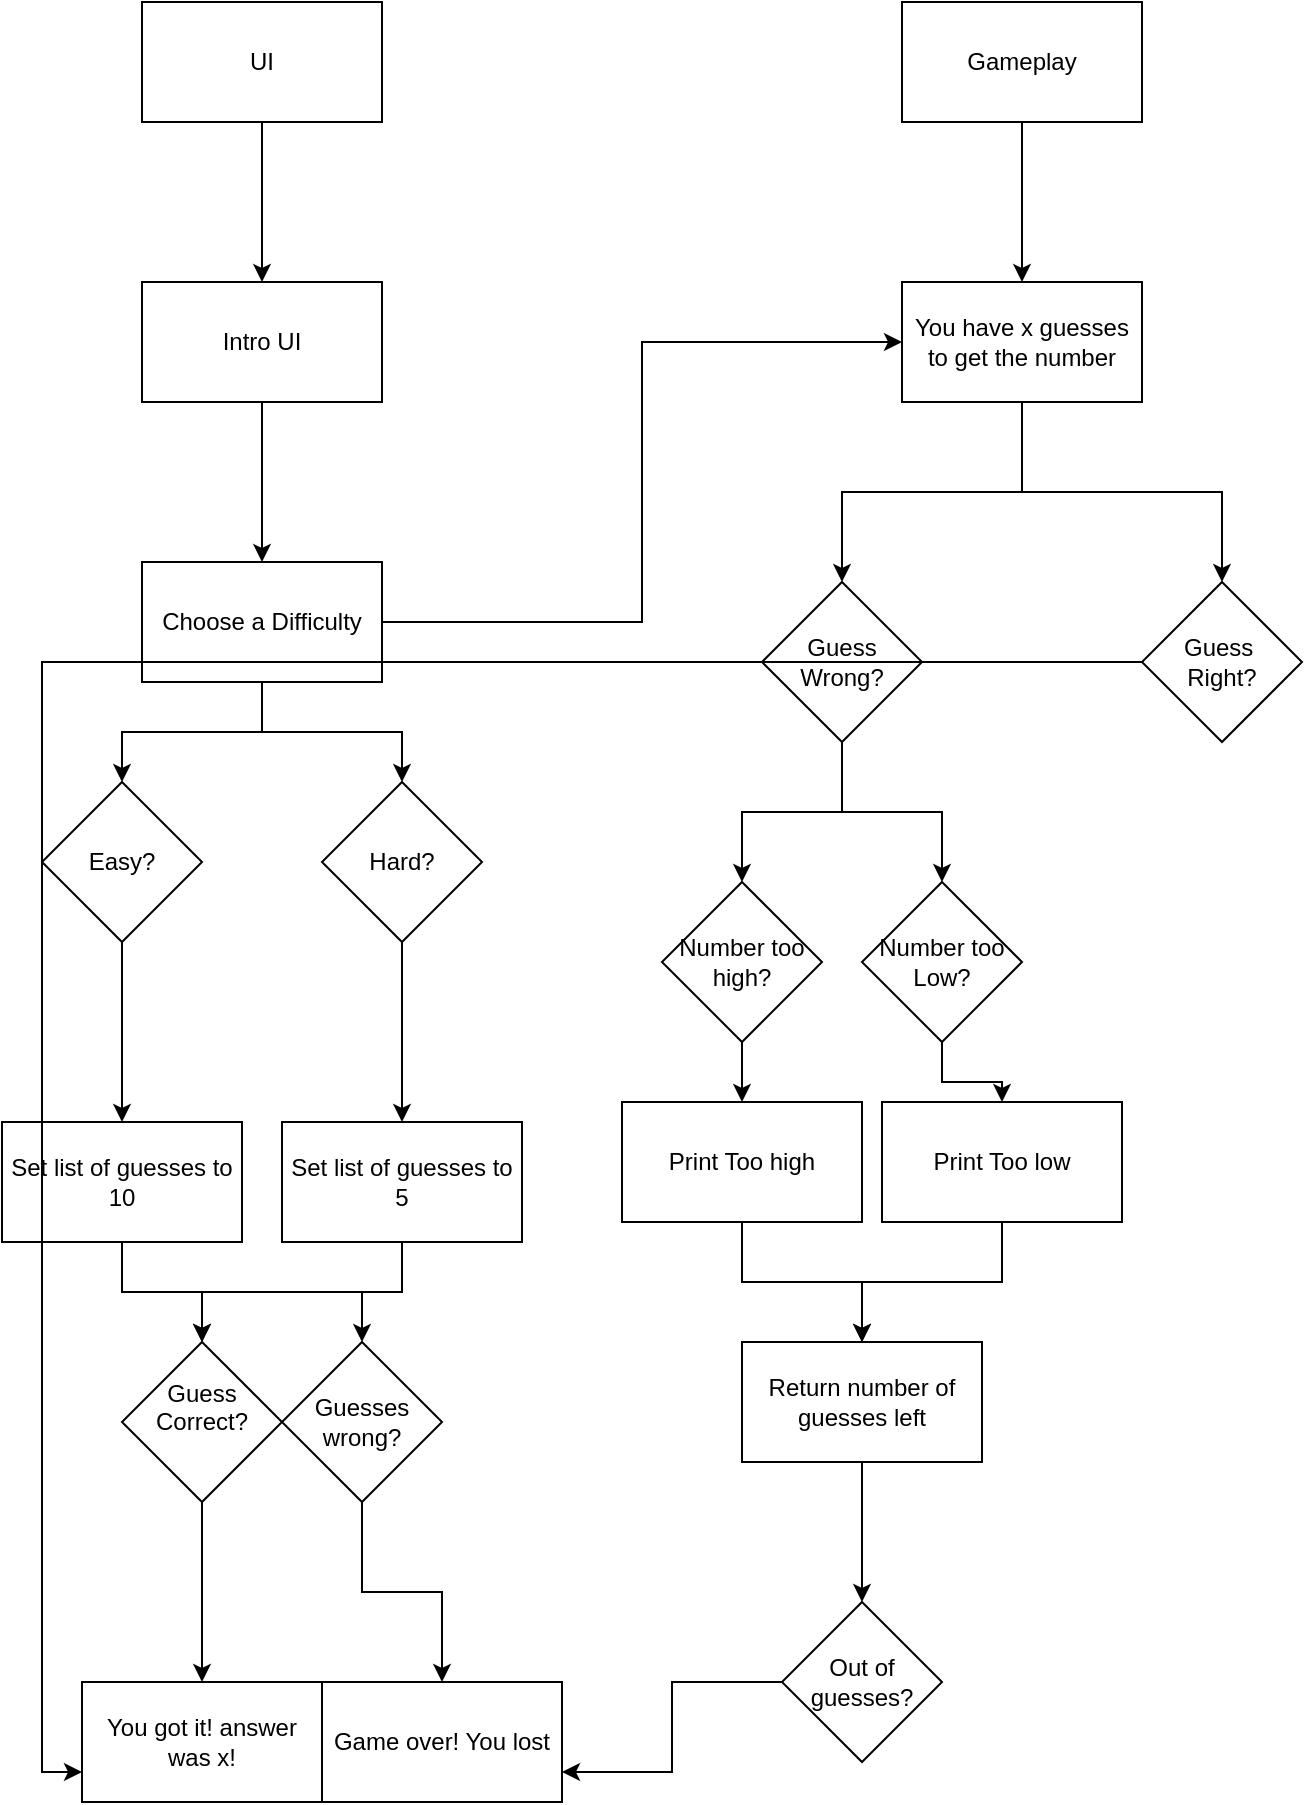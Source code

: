 <mxfile version="26.2.14">
  <diagram name="Page-1" id="iNZcWQbrWTBf1bYqz_kx">
    <mxGraphModel dx="1615" dy="987" grid="1" gridSize="10" guides="1" tooltips="1" connect="1" arrows="1" fold="1" page="1" pageScale="1" pageWidth="850" pageHeight="1100" math="0" shadow="0">
      <root>
        <mxCell id="0" />
        <mxCell id="1" parent="0" />
        <mxCell id="krmDnAQeI4YR4ODCk061-5" value="" style="edgeStyle=orthogonalEdgeStyle;rounded=0;orthogonalLoop=1;jettySize=auto;html=1;" edge="1" parent="1" source="krmDnAQeI4YR4ODCk061-2" target="krmDnAQeI4YR4ODCk061-4">
          <mxGeometry relative="1" as="geometry" />
        </mxCell>
        <mxCell id="krmDnAQeI4YR4ODCk061-2" value="UI" style="whiteSpace=wrap;html=1;" vertex="1" parent="1">
          <mxGeometry x="180" y="30" width="120" height="60" as="geometry" />
        </mxCell>
        <mxCell id="krmDnAQeI4YR4ODCk061-17" value="" style="edgeStyle=orthogonalEdgeStyle;rounded=0;orthogonalLoop=1;jettySize=auto;html=1;" edge="1" parent="1" source="krmDnAQeI4YR4ODCk061-3" target="krmDnAQeI4YR4ODCk061-16">
          <mxGeometry relative="1" as="geometry" />
        </mxCell>
        <mxCell id="krmDnAQeI4YR4ODCk061-3" value="&lt;div&gt;Gameplay&lt;/div&gt;" style="whiteSpace=wrap;html=1;" vertex="1" parent="1">
          <mxGeometry x="560" y="30" width="120" height="60" as="geometry" />
        </mxCell>
        <mxCell id="krmDnAQeI4YR4ODCk061-7" value="" style="edgeStyle=orthogonalEdgeStyle;rounded=0;orthogonalLoop=1;jettySize=auto;html=1;" edge="1" parent="1" source="krmDnAQeI4YR4ODCk061-4" target="krmDnAQeI4YR4ODCk061-6">
          <mxGeometry relative="1" as="geometry" />
        </mxCell>
        <mxCell id="krmDnAQeI4YR4ODCk061-4" value="Intro UI" style="whiteSpace=wrap;html=1;" vertex="1" parent="1">
          <mxGeometry x="180" y="170" width="120" height="60" as="geometry" />
        </mxCell>
        <mxCell id="krmDnAQeI4YR4ODCk061-9" value="" style="edgeStyle=orthogonalEdgeStyle;rounded=0;orthogonalLoop=1;jettySize=auto;html=1;" edge="1" parent="1" source="krmDnAQeI4YR4ODCk061-6" target="krmDnAQeI4YR4ODCk061-8">
          <mxGeometry relative="1" as="geometry" />
        </mxCell>
        <mxCell id="krmDnAQeI4YR4ODCk061-11" value="" style="edgeStyle=orthogonalEdgeStyle;rounded=0;orthogonalLoop=1;jettySize=auto;html=1;" edge="1" parent="1" source="krmDnAQeI4YR4ODCk061-6" target="krmDnAQeI4YR4ODCk061-10">
          <mxGeometry relative="1" as="geometry" />
        </mxCell>
        <mxCell id="krmDnAQeI4YR4ODCk061-18" style="edgeStyle=orthogonalEdgeStyle;rounded=0;orthogonalLoop=1;jettySize=auto;html=1;entryX=0;entryY=0.5;entryDx=0;entryDy=0;" edge="1" parent="1" source="krmDnAQeI4YR4ODCk061-6" target="krmDnAQeI4YR4ODCk061-16">
          <mxGeometry relative="1" as="geometry" />
        </mxCell>
        <mxCell id="krmDnAQeI4YR4ODCk061-6" value="Choose a Difficulty" style="whiteSpace=wrap;html=1;" vertex="1" parent="1">
          <mxGeometry x="180" y="310" width="120" height="60" as="geometry" />
        </mxCell>
        <mxCell id="krmDnAQeI4YR4ODCk061-13" value="" style="edgeStyle=orthogonalEdgeStyle;rounded=0;orthogonalLoop=1;jettySize=auto;html=1;" edge="1" parent="1" source="krmDnAQeI4YR4ODCk061-8" target="krmDnAQeI4YR4ODCk061-12">
          <mxGeometry relative="1" as="geometry" />
        </mxCell>
        <mxCell id="krmDnAQeI4YR4ODCk061-8" value="Easy?" style="rhombus;whiteSpace=wrap;html=1;" vertex="1" parent="1">
          <mxGeometry x="130" y="420" width="80" height="80" as="geometry" />
        </mxCell>
        <mxCell id="krmDnAQeI4YR4ODCk061-15" value="" style="edgeStyle=orthogonalEdgeStyle;rounded=0;orthogonalLoop=1;jettySize=auto;html=1;" edge="1" parent="1" source="krmDnAQeI4YR4ODCk061-10" target="krmDnAQeI4YR4ODCk061-14">
          <mxGeometry relative="1" as="geometry" />
        </mxCell>
        <mxCell id="krmDnAQeI4YR4ODCk061-10" value="Hard?" style="rhombus;whiteSpace=wrap;html=1;" vertex="1" parent="1">
          <mxGeometry x="270" y="420" width="80" height="80" as="geometry" />
        </mxCell>
        <mxCell id="krmDnAQeI4YR4ODCk061-24" value="" style="edgeStyle=orthogonalEdgeStyle;rounded=0;orthogonalLoop=1;jettySize=auto;html=1;" edge="1" parent="1" source="krmDnAQeI4YR4ODCk061-12" target="krmDnAQeI4YR4ODCk061-23">
          <mxGeometry relative="1" as="geometry" />
        </mxCell>
        <mxCell id="krmDnAQeI4YR4ODCk061-12" value="Set list of guesses to 10" style="whiteSpace=wrap;html=1;" vertex="1" parent="1">
          <mxGeometry x="110" y="590" width="120" height="60" as="geometry" />
        </mxCell>
        <mxCell id="krmDnAQeI4YR4ODCk061-25" style="edgeStyle=orthogonalEdgeStyle;rounded=0;orthogonalLoop=1;jettySize=auto;html=1;" edge="1" parent="1" source="krmDnAQeI4YR4ODCk061-14" target="krmDnAQeI4YR4ODCk061-23">
          <mxGeometry relative="1" as="geometry" />
        </mxCell>
        <mxCell id="krmDnAQeI4YR4ODCk061-27" value="" style="edgeStyle=orthogonalEdgeStyle;rounded=0;orthogonalLoop=1;jettySize=auto;html=1;" edge="1" parent="1" source="krmDnAQeI4YR4ODCk061-14" target="krmDnAQeI4YR4ODCk061-26">
          <mxGeometry relative="1" as="geometry" />
        </mxCell>
        <mxCell id="krmDnAQeI4YR4ODCk061-14" value="Set list of guesses to 5" style="whiteSpace=wrap;html=1;" vertex="1" parent="1">
          <mxGeometry x="250" y="590" width="120" height="60" as="geometry" />
        </mxCell>
        <mxCell id="krmDnAQeI4YR4ODCk061-20" value="" style="edgeStyle=orthogonalEdgeStyle;rounded=0;orthogonalLoop=1;jettySize=auto;html=1;" edge="1" parent="1" source="krmDnAQeI4YR4ODCk061-16" target="krmDnAQeI4YR4ODCk061-19">
          <mxGeometry relative="1" as="geometry" />
        </mxCell>
        <mxCell id="krmDnAQeI4YR4ODCk061-22" value="" style="edgeStyle=orthogonalEdgeStyle;rounded=0;orthogonalLoop=1;jettySize=auto;html=1;" edge="1" parent="1" source="krmDnAQeI4YR4ODCk061-16" target="krmDnAQeI4YR4ODCk061-21">
          <mxGeometry relative="1" as="geometry" />
        </mxCell>
        <mxCell id="krmDnAQeI4YR4ODCk061-16" value="You have x guesses to get the number" style="whiteSpace=wrap;html=1;" vertex="1" parent="1">
          <mxGeometry x="560" y="170" width="120" height="60" as="geometry" />
        </mxCell>
        <mxCell id="krmDnAQeI4YR4ODCk061-38" value="" style="edgeStyle=orthogonalEdgeStyle;rounded=0;orthogonalLoop=1;jettySize=auto;html=1;" edge="1" parent="1" source="krmDnAQeI4YR4ODCk061-19" target="krmDnAQeI4YR4ODCk061-37">
          <mxGeometry relative="1" as="geometry" />
        </mxCell>
        <mxCell id="krmDnAQeI4YR4ODCk061-41" value="" style="edgeStyle=orthogonalEdgeStyle;rounded=0;orthogonalLoop=1;jettySize=auto;html=1;" edge="1" parent="1" source="krmDnAQeI4YR4ODCk061-19" target="krmDnAQeI4YR4ODCk061-40">
          <mxGeometry relative="1" as="geometry" />
        </mxCell>
        <mxCell id="krmDnAQeI4YR4ODCk061-19" value="Guess Wrong?" style="rhombus;whiteSpace=wrap;html=1;" vertex="1" parent="1">
          <mxGeometry x="490" y="320" width="80" height="80" as="geometry" />
        </mxCell>
        <mxCell id="krmDnAQeI4YR4ODCk061-36" style="edgeStyle=orthogonalEdgeStyle;rounded=0;orthogonalLoop=1;jettySize=auto;html=1;entryX=0;entryY=0.75;entryDx=0;entryDy=0;" edge="1" parent="1" source="krmDnAQeI4YR4ODCk061-21" target="krmDnAQeI4YR4ODCk061-28">
          <mxGeometry relative="1" as="geometry" />
        </mxCell>
        <mxCell id="krmDnAQeI4YR4ODCk061-21" value="&lt;div&gt;Guess&amp;nbsp;&lt;/div&gt;&lt;div&gt;Right?&lt;/div&gt;" style="rhombus;whiteSpace=wrap;html=1;" vertex="1" parent="1">
          <mxGeometry x="680" y="320" width="80" height="80" as="geometry" />
        </mxCell>
        <mxCell id="krmDnAQeI4YR4ODCk061-29" value="" style="edgeStyle=orthogonalEdgeStyle;rounded=0;orthogonalLoop=1;jettySize=auto;html=1;" edge="1" parent="1" source="krmDnAQeI4YR4ODCk061-23" target="krmDnAQeI4YR4ODCk061-28">
          <mxGeometry relative="1" as="geometry" />
        </mxCell>
        <mxCell id="krmDnAQeI4YR4ODCk061-23" value="&lt;div&gt;Guess Correct?&lt;/div&gt;&lt;div&gt;&lt;br&gt;&lt;/div&gt;" style="rhombus;whiteSpace=wrap;html=1;" vertex="1" parent="1">
          <mxGeometry x="170" y="700" width="80" height="80" as="geometry" />
        </mxCell>
        <mxCell id="krmDnAQeI4YR4ODCk061-32" value="" style="edgeStyle=orthogonalEdgeStyle;rounded=0;orthogonalLoop=1;jettySize=auto;html=1;" edge="1" parent="1" source="krmDnAQeI4YR4ODCk061-26" target="krmDnAQeI4YR4ODCk061-31">
          <mxGeometry relative="1" as="geometry" />
        </mxCell>
        <mxCell id="krmDnAQeI4YR4ODCk061-26" value="Guesses wrong?" style="rhombus;whiteSpace=wrap;html=1;" vertex="1" parent="1">
          <mxGeometry x="250" y="700" width="80" height="80" as="geometry" />
        </mxCell>
        <mxCell id="krmDnAQeI4YR4ODCk061-28" value="You got it! answer was x!" style="whiteSpace=wrap;html=1;" vertex="1" parent="1">
          <mxGeometry x="150" y="870" width="120" height="60" as="geometry" />
        </mxCell>
        <mxCell id="krmDnAQeI4YR4ODCk061-31" value="Game over! You lost" style="whiteSpace=wrap;html=1;" vertex="1" parent="1">
          <mxGeometry x="270" y="870" width="120" height="60" as="geometry" />
        </mxCell>
        <mxCell id="krmDnAQeI4YR4ODCk061-43" value="" style="edgeStyle=orthogonalEdgeStyle;rounded=0;orthogonalLoop=1;jettySize=auto;html=1;" edge="1" parent="1" source="krmDnAQeI4YR4ODCk061-37" target="krmDnAQeI4YR4ODCk061-42">
          <mxGeometry relative="1" as="geometry" />
        </mxCell>
        <mxCell id="krmDnAQeI4YR4ODCk061-37" value="Number too high?" style="rhombus;whiteSpace=wrap;html=1;" vertex="1" parent="1">
          <mxGeometry x="440" y="470" width="80" height="80" as="geometry" />
        </mxCell>
        <mxCell id="krmDnAQeI4YR4ODCk061-45" value="" style="edgeStyle=orthogonalEdgeStyle;rounded=0;orthogonalLoop=1;jettySize=auto;html=1;" edge="1" parent="1" source="krmDnAQeI4YR4ODCk061-40" target="krmDnAQeI4YR4ODCk061-44">
          <mxGeometry relative="1" as="geometry" />
        </mxCell>
        <mxCell id="krmDnAQeI4YR4ODCk061-40" value="Number too Low?" style="rhombus;whiteSpace=wrap;html=1;" vertex="1" parent="1">
          <mxGeometry x="540" y="470" width="80" height="80" as="geometry" />
        </mxCell>
        <mxCell id="krmDnAQeI4YR4ODCk061-48" value="" style="edgeStyle=orthogonalEdgeStyle;rounded=0;orthogonalLoop=1;jettySize=auto;html=1;" edge="1" parent="1" source="krmDnAQeI4YR4ODCk061-42" target="krmDnAQeI4YR4ODCk061-47">
          <mxGeometry relative="1" as="geometry" />
        </mxCell>
        <mxCell id="krmDnAQeI4YR4ODCk061-42" value="&lt;div&gt;Print Too high&lt;/div&gt;" style="whiteSpace=wrap;html=1;" vertex="1" parent="1">
          <mxGeometry x="420" y="580" width="120" height="60" as="geometry" />
        </mxCell>
        <mxCell id="krmDnAQeI4YR4ODCk061-49" value="" style="edgeStyle=orthogonalEdgeStyle;rounded=0;orthogonalLoop=1;jettySize=auto;html=1;" edge="1" parent="1" source="krmDnAQeI4YR4ODCk061-44" target="krmDnAQeI4YR4ODCk061-47">
          <mxGeometry relative="1" as="geometry" />
        </mxCell>
        <mxCell id="krmDnAQeI4YR4ODCk061-44" value="Print Too low" style="whiteSpace=wrap;html=1;" vertex="1" parent="1">
          <mxGeometry x="550" y="580" width="120" height="60" as="geometry" />
        </mxCell>
        <mxCell id="krmDnAQeI4YR4ODCk061-51" value="" style="edgeStyle=orthogonalEdgeStyle;rounded=0;orthogonalLoop=1;jettySize=auto;html=1;" edge="1" parent="1" source="krmDnAQeI4YR4ODCk061-47" target="krmDnAQeI4YR4ODCk061-50">
          <mxGeometry relative="1" as="geometry" />
        </mxCell>
        <mxCell id="krmDnAQeI4YR4ODCk061-47" value="Return number of guesses left" style="whiteSpace=wrap;html=1;" vertex="1" parent="1">
          <mxGeometry x="480" y="700" width="120" height="60" as="geometry" />
        </mxCell>
        <mxCell id="krmDnAQeI4YR4ODCk061-52" style="edgeStyle=orthogonalEdgeStyle;rounded=0;orthogonalLoop=1;jettySize=auto;html=1;entryX=1;entryY=0.75;entryDx=0;entryDy=0;" edge="1" parent="1" source="krmDnAQeI4YR4ODCk061-50" target="krmDnAQeI4YR4ODCk061-31">
          <mxGeometry relative="1" as="geometry" />
        </mxCell>
        <mxCell id="krmDnAQeI4YR4ODCk061-50" value="Out of guesses?" style="rhombus;whiteSpace=wrap;html=1;" vertex="1" parent="1">
          <mxGeometry x="500" y="830" width="80" height="80" as="geometry" />
        </mxCell>
      </root>
    </mxGraphModel>
  </diagram>
</mxfile>
